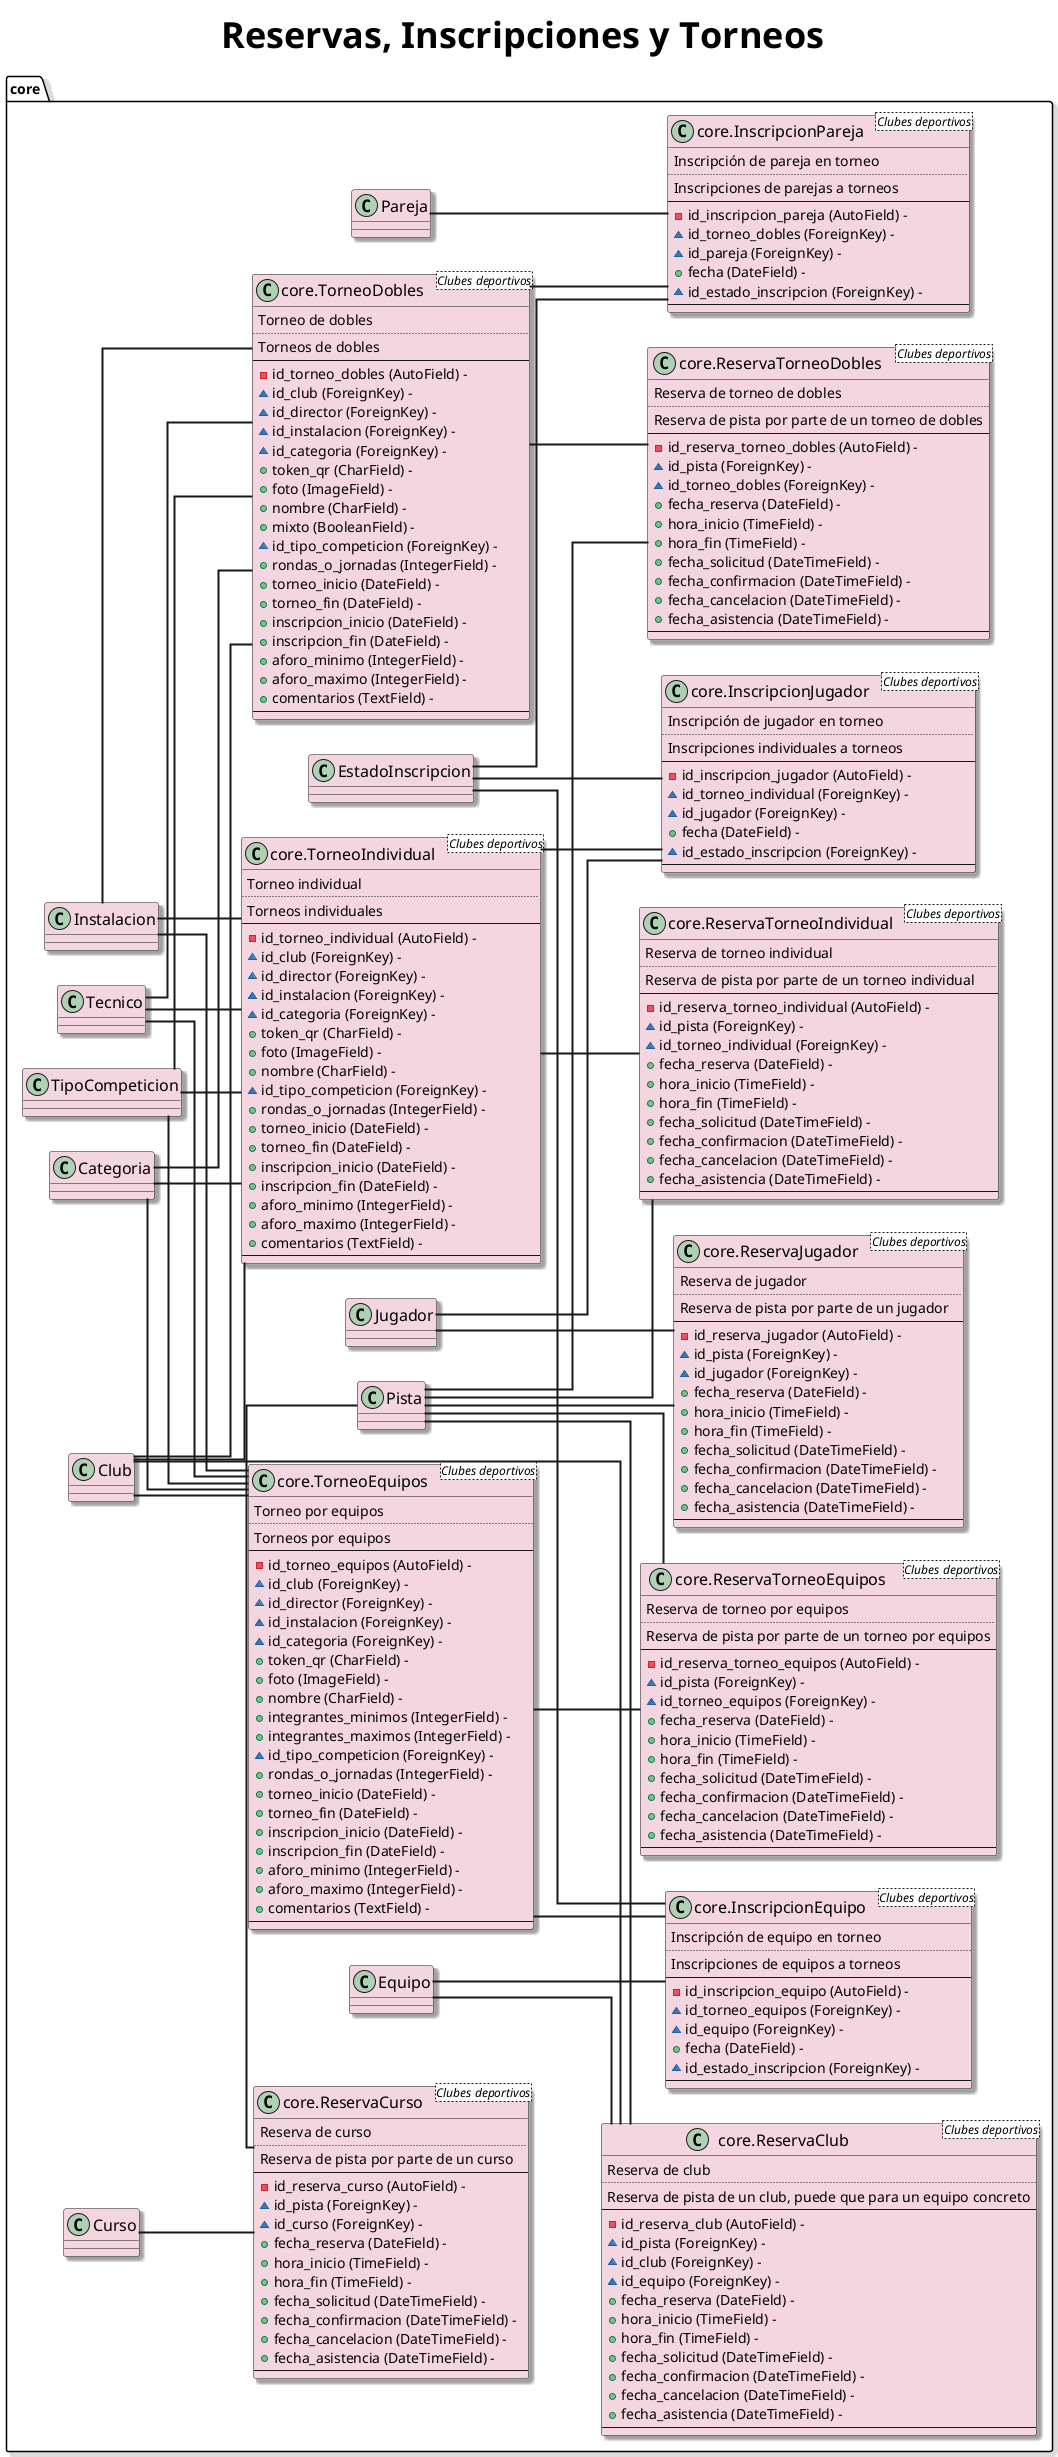 @startuml picklefree_models_9_reservas_inscripciones_y_torneos

title Reservas, Inscripciones y Torneos

left to right direction

skinparam ArrowThickness 2
skinparam DefaultFontName Verdana
skinparam Linetype ortho
skinparam ClassBackgroundColor #f4d6e1
skinparam TitleFontSize 36
skinparam ClassFontSize 16
skinparam Shadowing true

' Modelos
class "core.ReservaClub <Clubes deportivos>" as core.ReservaClub {
    Reserva de club
    ..
    Reserva de pista de un club, puede que para un equipo concreto
    --
    - id_reserva_club (AutoField) - 
    ~ id_pista (ForeignKey) - 
    ~ id_club (ForeignKey) - 
    ~ id_equipo (ForeignKey) - 
    + fecha_reserva (DateField) - 
    + hora_inicio (TimeField) - 
    + hora_fin (TimeField) - 
    + fecha_solicitud (DateTimeField) - 
    + fecha_confirmacion (DateTimeField) - 
    + fecha_cancelacion (DateTimeField) - 
    + fecha_asistencia (DateTimeField) - 
    --
}
core.ReservaClub -up- core.Pista
core.ReservaClub -up- core.Club
core.ReservaClub -up- core.Equipo

class "core.ReservaCurso <Clubes deportivos>" as core.ReservaCurso {
    Reserva de curso
    ..
    Reserva de pista por parte de un curso
    --
    - id_reserva_curso (AutoField) - 
    ~ id_pista (ForeignKey) - 
    ~ id_curso (ForeignKey) - 
    + fecha_reserva (DateField) - 
    + hora_inicio (TimeField) - 
    + hora_fin (TimeField) - 
    + fecha_solicitud (DateTimeField) - 
    + fecha_confirmacion (DateTimeField) - 
    + fecha_cancelacion (DateTimeField) - 
    + fecha_asistencia (DateTimeField) - 
    --
}
core.ReservaCurso -right- core.Pista
core.ReservaCurso -up- core.Curso

class "core.ReservaJugador <Clubes deportivos>" as core.ReservaJugador {
    Reserva de jugador
    ..
    Reserva de pista por parte de un jugador
    --
    - id_reserva_jugador (AutoField) - 
    ~ id_pista (ForeignKey) - 
    ~ id_jugador (ForeignKey) - 
    + fecha_reserva (DateField) - 
    + hora_inicio (TimeField) - 
    + hora_fin (TimeField) - 
    + fecha_solicitud (DateTimeField) - 
    + fecha_confirmacion (DateTimeField) - 
    + fecha_cancelacion (DateTimeField) - 
    + fecha_asistencia (DateTimeField) - 
    --
}
core.ReservaJugador -up- core.Pista
core.ReservaJugador -up- core.Jugador

class "core.ReservaTorneoDobles <Clubes deportivos>" as core.ReservaTorneoDobles {
    Reserva de torneo de dobles
    ..
    Reserva de pista por parte de un torneo de dobles
    --
    - id_reserva_torneo_dobles (AutoField) - 
    ~ id_pista (ForeignKey) - 
    ~ id_torneo_dobles (ForeignKey) - 
    + fecha_reserva (DateField) - 
    + hora_inicio (TimeField) - 
    + hora_fin (TimeField) - 
    + fecha_solicitud (DateTimeField) - 
    + fecha_confirmacion (DateTimeField) - 
    + fecha_cancelacion (DateTimeField) - 
    + fecha_asistencia (DateTimeField) - 
    --
}
core.ReservaTorneoDobles -up- core.Pista
core.ReservaTorneoDobles -up- core.TorneoDobles

class "core.ReservaTorneoEquipos <Clubes deportivos>" as core.ReservaTorneoEquipos {
    Reserva de torneo por equipos
    ..
    Reserva de pista por parte de un torneo por equipos
    --
    - id_reserva_torneo_equipos (AutoField) - 
    ~ id_pista (ForeignKey) - 
    ~ id_torneo_equipos (ForeignKey) - 
    + fecha_reserva (DateField) - 
    + hora_inicio (TimeField) - 
    + hora_fin (TimeField) - 
    + fecha_solicitud (DateTimeField) - 
    + fecha_confirmacion (DateTimeField) - 
    + fecha_cancelacion (DateTimeField) - 
    + fecha_asistencia (DateTimeField) - 
    --
}
core.ReservaTorneoEquipos -up- core.Pista
core.ReservaTorneoEquipos -up- core.TorneoEquipos

class "core.ReservaTorneoIndividual <Clubes deportivos>" as core.ReservaTorneoIndividual {
    Reserva de torneo individual
    ..
    Reserva de pista por parte de un torneo individual
    --
    - id_reserva_torneo_individual (AutoField) - 
    ~ id_pista (ForeignKey) - 
    ~ id_torneo_individual (ForeignKey) - 
    + fecha_reserva (DateField) - 
    + hora_inicio (TimeField) - 
    + hora_fin (TimeField) - 
    + fecha_solicitud (DateTimeField) - 
    + fecha_confirmacion (DateTimeField) - 
    + fecha_cancelacion (DateTimeField) - 
    + fecha_asistencia (DateTimeField) - 
    --
}
core.ReservaTorneoIndividual -up- core.Pista
core.ReservaTorneoIndividual -up- core.TorneoIndividual

class "core.InscripcionEquipo <Clubes deportivos>" as core.InscripcionEquipo {
    Inscripción de equipo en torneo
    ..
    Inscripciones de equipos a torneos
    --
    - id_inscripcion_equipo (AutoField) - 
    ~ id_torneo_equipos (ForeignKey) - 
    ~ id_equipo (ForeignKey) - 
    + fecha (DateField) - 
    ~ id_estado_inscripcion (ForeignKey) - 
    --
}
core.InscripcionEquipo -up- core.TorneoEquipos
core.InscripcionEquipo -up- core.Equipo
core.InscripcionEquipo -up- core.EstadoInscripcion

class "core.InscripcionJugador <Clubes deportivos>" as core.InscripcionJugador {
    Inscripción de jugador en torneo
    ..
    Inscripciones individuales a torneos
    --
    - id_inscripcion_jugador (AutoField) - 
    ~ id_torneo_individual (ForeignKey) - 
    ~ id_jugador (ForeignKey) - 
    + fecha (DateField) - 
    ~ id_estado_inscripcion (ForeignKey) - 
    --
}
core.InscripcionJugador -up- core.TorneoIndividual
core.InscripcionJugador -up- core.Jugador
core.InscripcionJugador -up- core.EstadoInscripcion

class "core.InscripcionPareja <Clubes deportivos>" as core.InscripcionPareja {
    Inscripción de pareja en torneo
    ..
    Inscripciones de parejas a torneos
    --
    - id_inscripcion_pareja (AutoField) - 
    ~ id_torneo_dobles (ForeignKey) - 
    ~ id_pareja (ForeignKey) - 
    + fecha (DateField) - 
    ~ id_estado_inscripcion (ForeignKey) - 
    --
}
core.InscripcionPareja -up- core.TorneoDobles
core.InscripcionPareja -up- core.Pareja
core.InscripcionPareja -up- core.EstadoInscripcion

class "core.TorneoDobles <Clubes deportivos>" as core.TorneoDobles {
    Torneo de dobles
    ..
    Torneos de dobles
    --
    - id_torneo_dobles (AutoField) - 
    ~ id_club (ForeignKey) - 
    ~ id_director (ForeignKey) - 
    ~ id_instalacion (ForeignKey) - 
    ~ id_categoria (ForeignKey) - 
    + token_qr (CharField) - 
    + foto (ImageField) - 
    + nombre (CharField) - 
    + mixto (BooleanField) - 
    ~ id_tipo_competicion (ForeignKey) - 
    + rondas_o_jornadas (IntegerField) - 
    + torneo_inicio (DateField) - 
    + torneo_fin (DateField) - 
    + inscripcion_inicio (DateField) - 
    + inscripcion_fin (DateField) - 
    + aforo_minimo (IntegerField) - 
    + aforo_maximo (IntegerField) - 
    + comentarios (TextField) - 
    --
}
core.TorneoDobles -up- core.Club
core.TorneoDobles -up- core.Tecnico
core.TorneoDobles -up- core.Instalacion
core.TorneoDobles -up- core.Categoria
core.TorneoDobles -up- core.TipoCompeticion

class "core.TorneoEquipos <Clubes deportivos>" as core.TorneoEquipos {
    Torneo por equipos
    ..
    Torneos por equipos
    --
    - id_torneo_equipos (AutoField) - 
    ~ id_club (ForeignKey) - 
    ~ id_director (ForeignKey) - 
    ~ id_instalacion (ForeignKey) - 
    ~ id_categoria (ForeignKey) - 
    + token_qr (CharField) - 
    + foto (ImageField) - 
    + nombre (CharField) - 
    + integrantes_minimos (IntegerField) - 
    + integrantes_maximos (IntegerField) - 
    ~ id_tipo_competicion (ForeignKey) - 
    + rondas_o_jornadas (IntegerField) - 
    + torneo_inicio (DateField) - 
    + torneo_fin (DateField) - 
    + inscripcion_inicio (DateField) - 
    + inscripcion_fin (DateField) - 
    + aforo_minimo (IntegerField) - 
    + aforo_maximo (IntegerField) - 
    + comentarios (TextField) - 
    --
}
core.TorneoEquipos -up- core.Club
core.TorneoEquipos -up- core.Tecnico
core.TorneoEquipos -up- core.Instalacion
core.TorneoEquipos -up- core.Categoria
core.TorneoEquipos -up- core.TipoCompeticion

class "core.TorneoIndividual <Clubes deportivos>" as core.TorneoIndividual {
    Torneo individual
    ..
    Torneos individuales
    --
    - id_torneo_individual (AutoField) - 
    ~ id_club (ForeignKey) - 
    ~ id_director (ForeignKey) - 
    ~ id_instalacion (ForeignKey) - 
    ~ id_categoria (ForeignKey) - 
    + token_qr (CharField) - 
    + foto (ImageField) - 
    + nombre (CharField) - 
    ~ id_tipo_competicion (ForeignKey) - 
    + rondas_o_jornadas (IntegerField) - 
    + torneo_inicio (DateField) - 
    + torneo_fin (DateField) - 
    + inscripcion_inicio (DateField) - 
    + inscripcion_fin (DateField) - 
    + aforo_minimo (IntegerField) - 
    + aforo_maximo (IntegerField) - 
    + comentarios (TextField) - 
    --
}
core.TorneoIndividual -up- core.Club
core.TorneoIndividual -up- core.Tecnico
core.TorneoIndividual -up- core.Instalacion
core.TorneoIndividual -up- core.Categoria
core.TorneoIndividual -up- core.TipoCompeticion

@enduml
